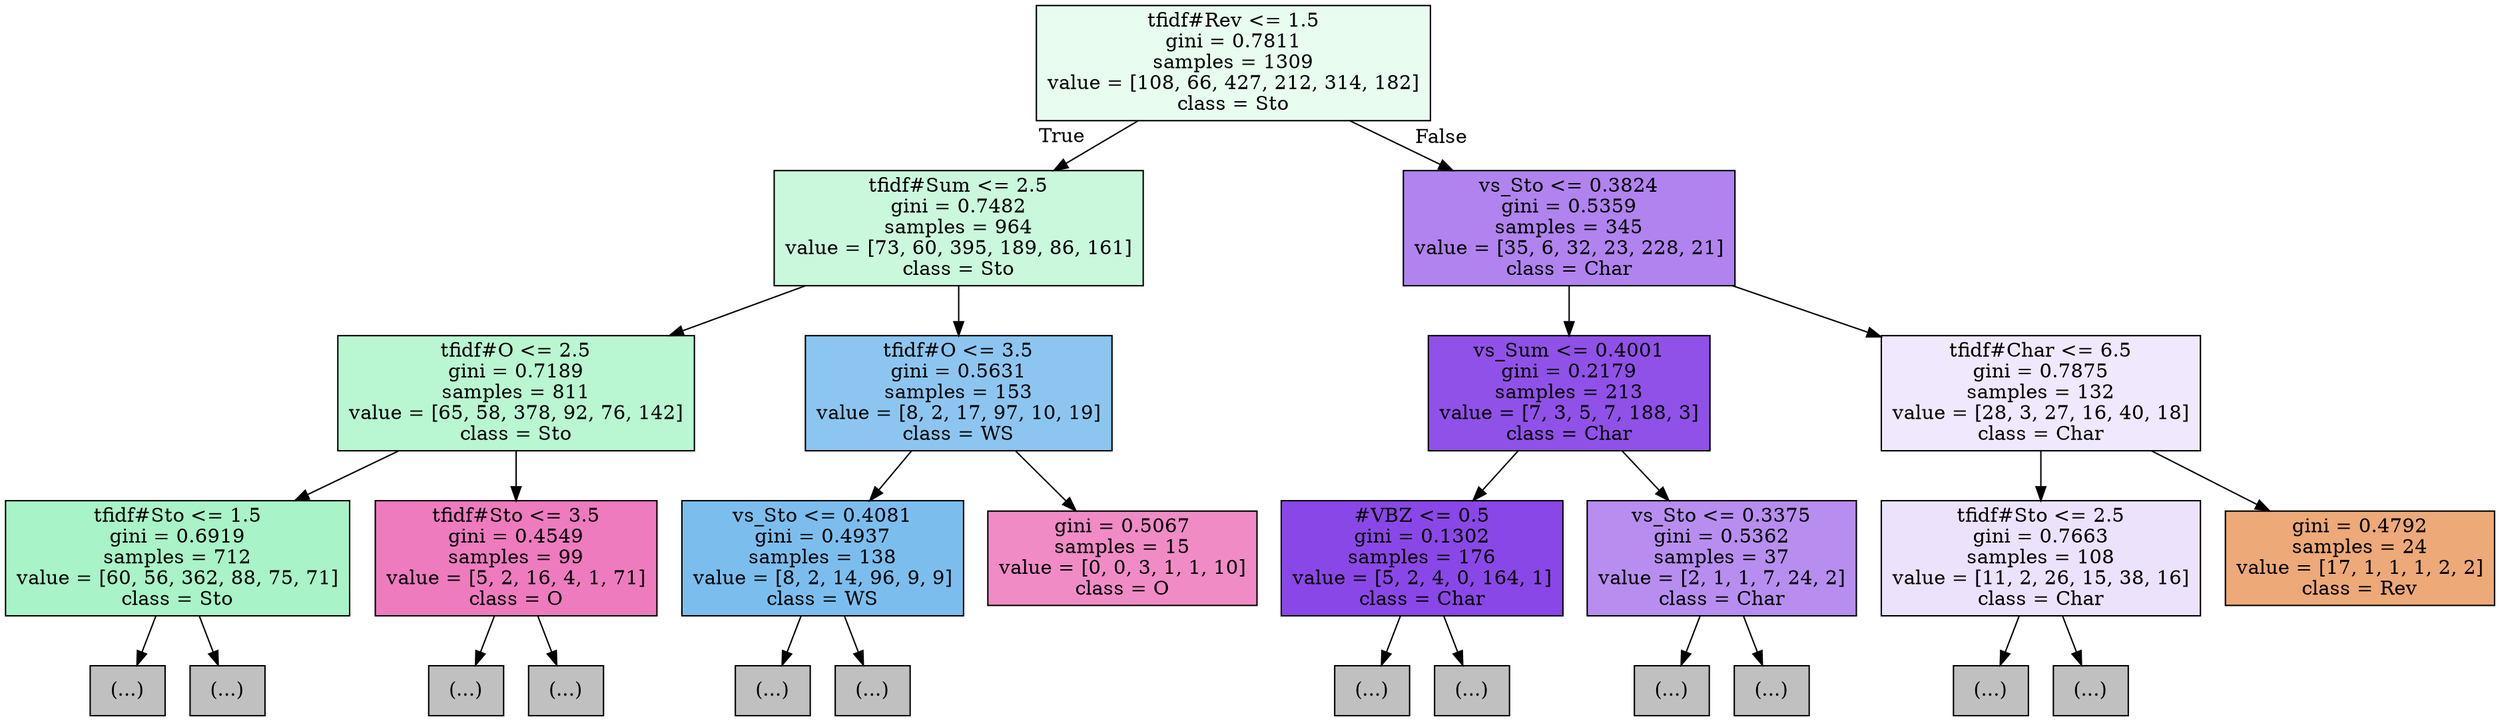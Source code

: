 digraph Tree {
node [shape=box, style="filled", color="black"] ;
0 [label="tfidf#Rev <= 1.5\ngini = 0.7811\nsamples = 1309\nvalue = [108, 66, 427, 212, 314, 182]\nclass = Sto", fillcolor="#39e5811d"] ;
1 [label="tfidf#Sum <= 2.5\ngini = 0.7482\nsamples = 964\nvalue = [73, 60, 395, 189, 86, 161]\nclass = Sto", fillcolor="#39e58144"] ;
0 -> 1 [labeldistance=2.5, labelangle=45, headlabel="True"] ;
2 [label="tfidf#O <= 2.5\ngini = 0.7189\nsamples = 811\nvalue = [65, 58, 378, 92, 76, 142]\nclass = Sto", fillcolor="#39e5815a"] ;
1 -> 2 ;
3 [label="tfidf#Sto <= 1.5\ngini = 0.6919\nsamples = 712\nvalue = [60, 56, 362, 88, 75, 71]\nclass = Sto", fillcolor="#39e58170"] ;
2 -> 3 ;
4 [label="(...)", fillcolor="#C0C0C0"] ;
3 -> 4 ;
51 [label="(...)", fillcolor="#C0C0C0"] ;
3 -> 51 ;
76 [label="tfidf#Sto <= 3.5\ngini = 0.4549\nsamples = 99\nvalue = [5, 2, 16, 4, 1, 71]\nclass = O", fillcolor="#e5399da9"] ;
2 -> 76 ;
77 [label="(...)", fillcolor="#C0C0C0"] ;
76 -> 77 ;
84 [label="(...)", fillcolor="#C0C0C0"] ;
76 -> 84 ;
85 [label="tfidf#O <= 3.5\ngini = 0.5631\nsamples = 153\nvalue = [8, 2, 17, 97, 10, 19]\nclass = WS", fillcolor="#399de594"] ;
1 -> 85 ;
86 [label="vs_Sto <= 0.4081\ngini = 0.4937\nsamples = 138\nvalue = [8, 2, 14, 96, 9, 9]\nclass = WS", fillcolor="#399de5a9"] ;
85 -> 86 ;
87 [label="(...)", fillcolor="#C0C0C0"] ;
86 -> 87 ;
92 [label="(...)", fillcolor="#C0C0C0"] ;
86 -> 92 ;
97 [label="gini = 0.5067\nsamples = 15\nvalue = [0, 0, 3, 1, 1, 10]\nclass = O", fillcolor="#e5399d95"] ;
85 -> 97 ;
98 [label="vs_Sto <= 0.3824\ngini = 0.5359\nsamples = 345\nvalue = [35, 6, 32, 23, 228, 21]\nclass = Char", fillcolor="#8139e59f"] ;
0 -> 98 [labeldistance=2.5, labelangle=-45, headlabel="False"] ;
99 [label="vs_Sum <= 0.4001\ngini = 0.2179\nsamples = 213\nvalue = [7, 3, 5, 7, 188, 3]\nclass = Char", fillcolor="#8139e5e0"] ;
98 -> 99 ;
100 [label="#VBZ <= 0.5\ngini = 0.1302\nsamples = 176\nvalue = [5, 2, 4, 0, 164, 1]\nclass = Char", fillcolor="#8139e5ed"] ;
99 -> 100 ;
101 [label="(...)", fillcolor="#C0C0C0"] ;
100 -> 101 ;
104 [label="(...)", fillcolor="#C0C0C0"] ;
100 -> 104 ;
109 [label="vs_Sto <= 0.3375\ngini = 0.5362\nsamples = 37\nvalue = [2, 1, 1, 7, 24, 2]\nclass = Char", fillcolor="#8139e591"] ;
99 -> 109 ;
110 [label="(...)", fillcolor="#C0C0C0"] ;
109 -> 110 ;
111 [label="(...)", fillcolor="#C0C0C0"] ;
109 -> 111 ;
112 [label="tfidf#Char <= 6.5\ngini = 0.7875\nsamples = 132\nvalue = [28, 3, 27, 16, 40, 18]\nclass = Char", fillcolor="#8139e51d"] ;
98 -> 112 ;
113 [label="tfidf#Sto <= 2.5\ngini = 0.7663\nsamples = 108\nvalue = [11, 2, 26, 15, 38, 16]\nclass = Char", fillcolor="#8139e525"] ;
112 -> 113 ;
114 [label="(...)", fillcolor="#C0C0C0"] ;
113 -> 114 ;
121 [label="(...)", fillcolor="#C0C0C0"] ;
113 -> 121 ;
124 [label="gini = 0.4792\nsamples = 24\nvalue = [17, 1, 1, 1, 2, 2]\nclass = Rev", fillcolor="#e58139ae"] ;
112 -> 124 ;
}